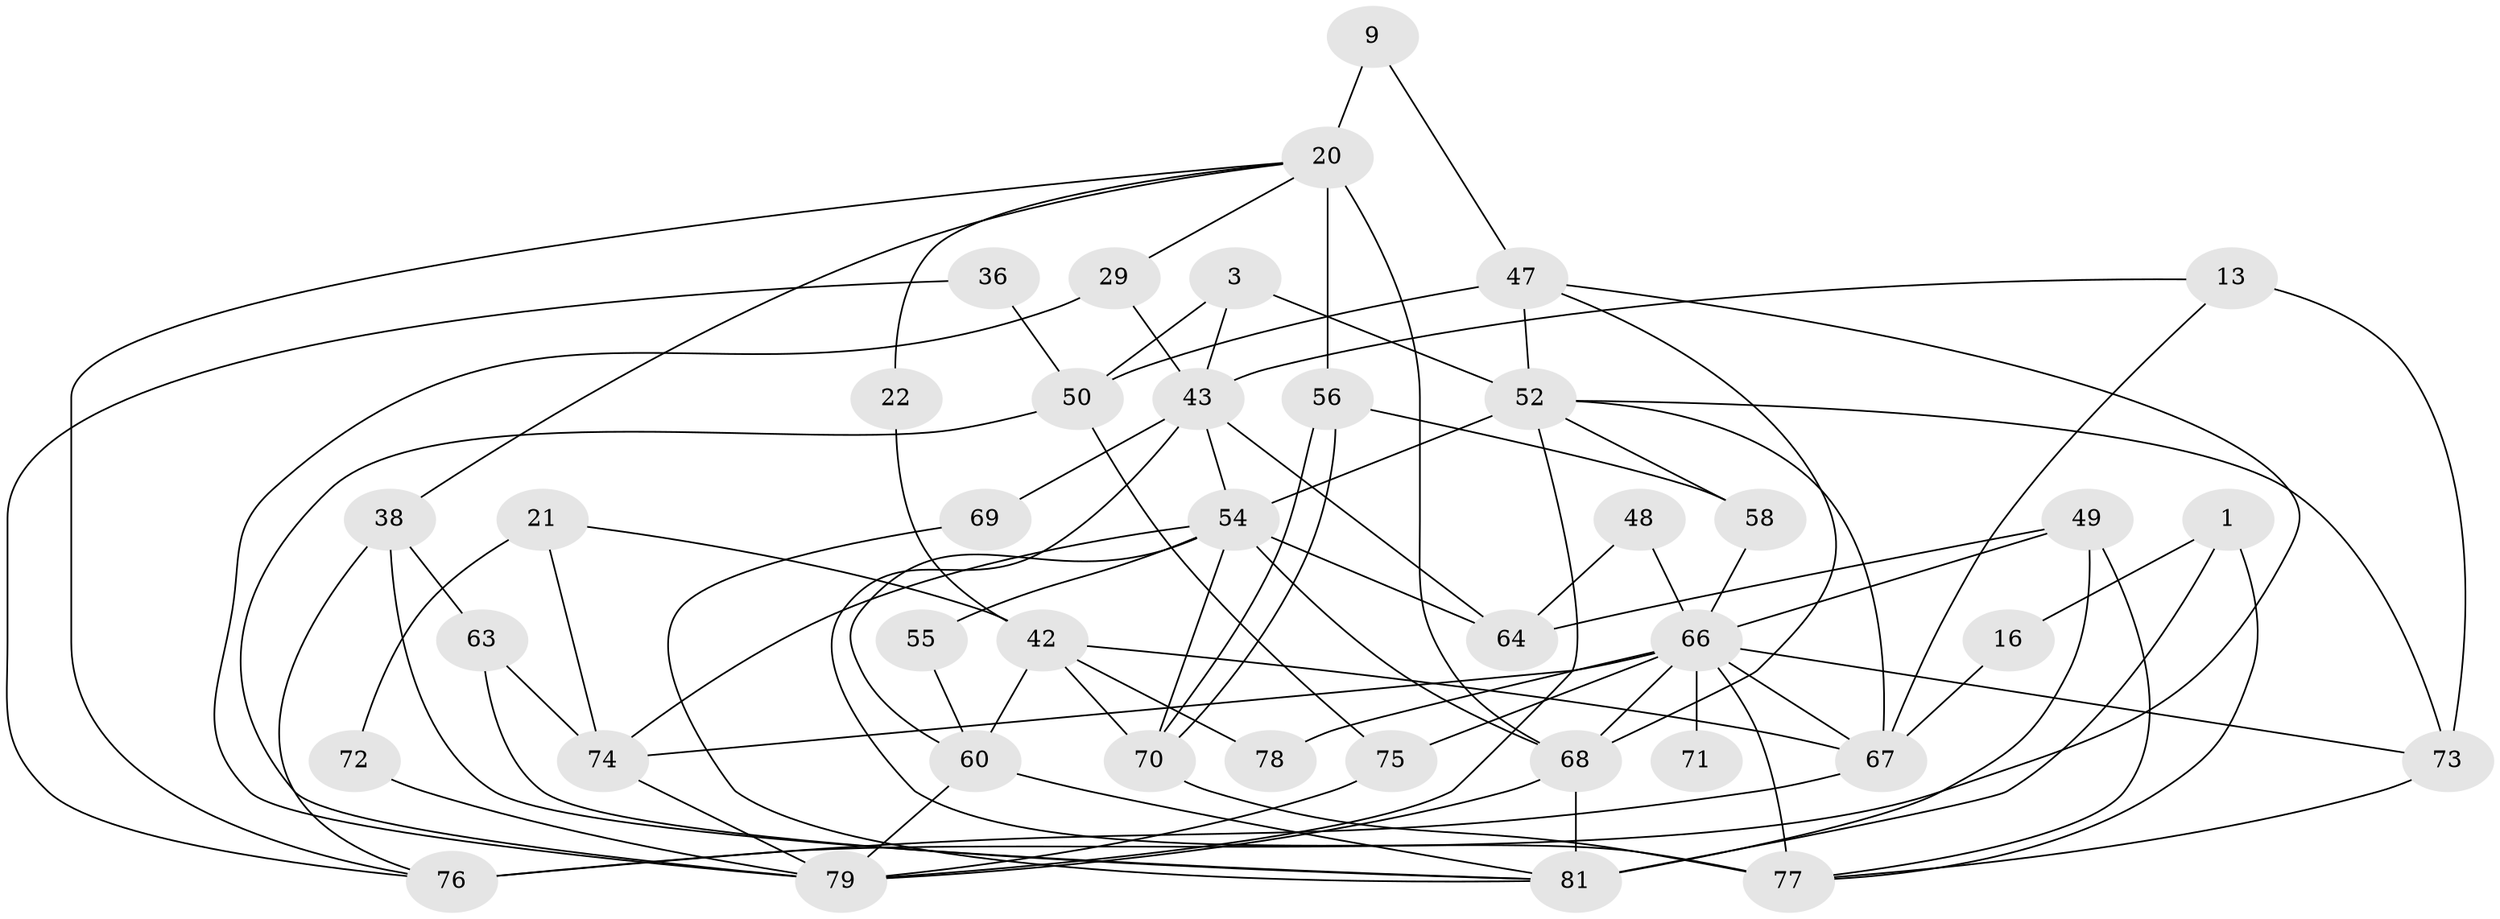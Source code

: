 // original degree distribution, {5: 0.14814814814814814, 2: 0.14814814814814814, 4: 0.24691358024691357, 3: 0.2839506172839506, 7: 0.06172839506172839, 6: 0.09876543209876543, 8: 0.012345679012345678}
// Generated by graph-tools (version 1.1) at 2025/53/03/04/25 21:53:45]
// undirected, 40 vertices, 86 edges
graph export_dot {
graph [start="1"]
  node [color=gray90,style=filled];
  1;
  3;
  9;
  13 [super="+12"];
  16;
  20 [super="+5"];
  21;
  22;
  29;
  36;
  38 [super="+15"];
  42 [super="+8"];
  43 [super="+7+32"];
  47 [super="+23"];
  48;
  49 [super="+45"];
  50 [super="+35"];
  52 [super="+44"];
  54 [super="+51+46"];
  55;
  56;
  58 [super="+24"];
  60 [super="+27"];
  63;
  64 [super="+61"];
  66 [super="+41+65"];
  67 [super="+17"];
  68 [super="+59"];
  69 [super="+37"];
  70 [super="+40"];
  71;
  72 [super="+31"];
  73;
  74 [super="+53"];
  75;
  76 [super="+28"];
  77 [super="+26"];
  78;
  79 [super="+57+62"];
  81 [super="+4+34+80"];
  1 -- 77;
  1 -- 16;
  1 -- 81 [weight=3];
  3 -- 43;
  3 -- 50 [weight=2];
  3 -- 52 [weight=2];
  9 -- 47;
  9 -- 20;
  13 -- 67;
  13 -- 73 [weight=2];
  13 -- 43;
  16 -- 67;
  20 -- 56 [weight=2];
  20 -- 22;
  20 -- 38;
  20 -- 29;
  20 -- 76;
  20 -- 68 [weight=2];
  21 -- 72 [weight=2];
  21 -- 42;
  21 -- 74;
  22 -- 42;
  29 -- 43;
  29 -- 79;
  36 -- 50 [weight=2];
  36 -- 76;
  38 -- 63 [weight=2];
  38 -- 76;
  38 -- 81;
  42 -- 60 [weight=2];
  42 -- 70 [weight=2];
  42 -- 67;
  42 -- 78;
  43 -- 69 [weight=3];
  43 -- 64;
  43 -- 77;
  43 -- 54;
  47 -- 50 [weight=2];
  47 -- 52;
  47 -- 76;
  47 -- 68;
  48 -- 64;
  48 -- 66;
  49 -- 66 [weight=2];
  49 -- 64 [weight=2];
  49 -- 81 [weight=3];
  49 -- 77;
  50 -- 75;
  50 -- 79;
  52 -- 73;
  52 -- 58;
  52 -- 67;
  52 -- 54;
  52 -- 79;
  54 -- 64;
  54 -- 55;
  54 -- 68;
  54 -- 70;
  54 -- 74;
  54 -- 60;
  55 -- 60;
  56 -- 70 [weight=2];
  56 -- 70;
  56 -- 58 [weight=2];
  58 -- 66;
  60 -- 81 [weight=2];
  60 -- 79 [weight=2];
  63 -- 81;
  63 -- 74;
  66 -- 73;
  66 -- 67 [weight=2];
  66 -- 71 [weight=2];
  66 -- 74;
  66 -- 75;
  66 -- 77 [weight=2];
  66 -- 78;
  66 -- 68 [weight=3];
  67 -- 76 [weight=2];
  68 -- 81 [weight=2];
  68 -- 79 [weight=2];
  69 -- 81;
  70 -- 77 [weight=2];
  72 -- 79 [weight=3];
  73 -- 77;
  74 -- 79;
  75 -- 79;
}
